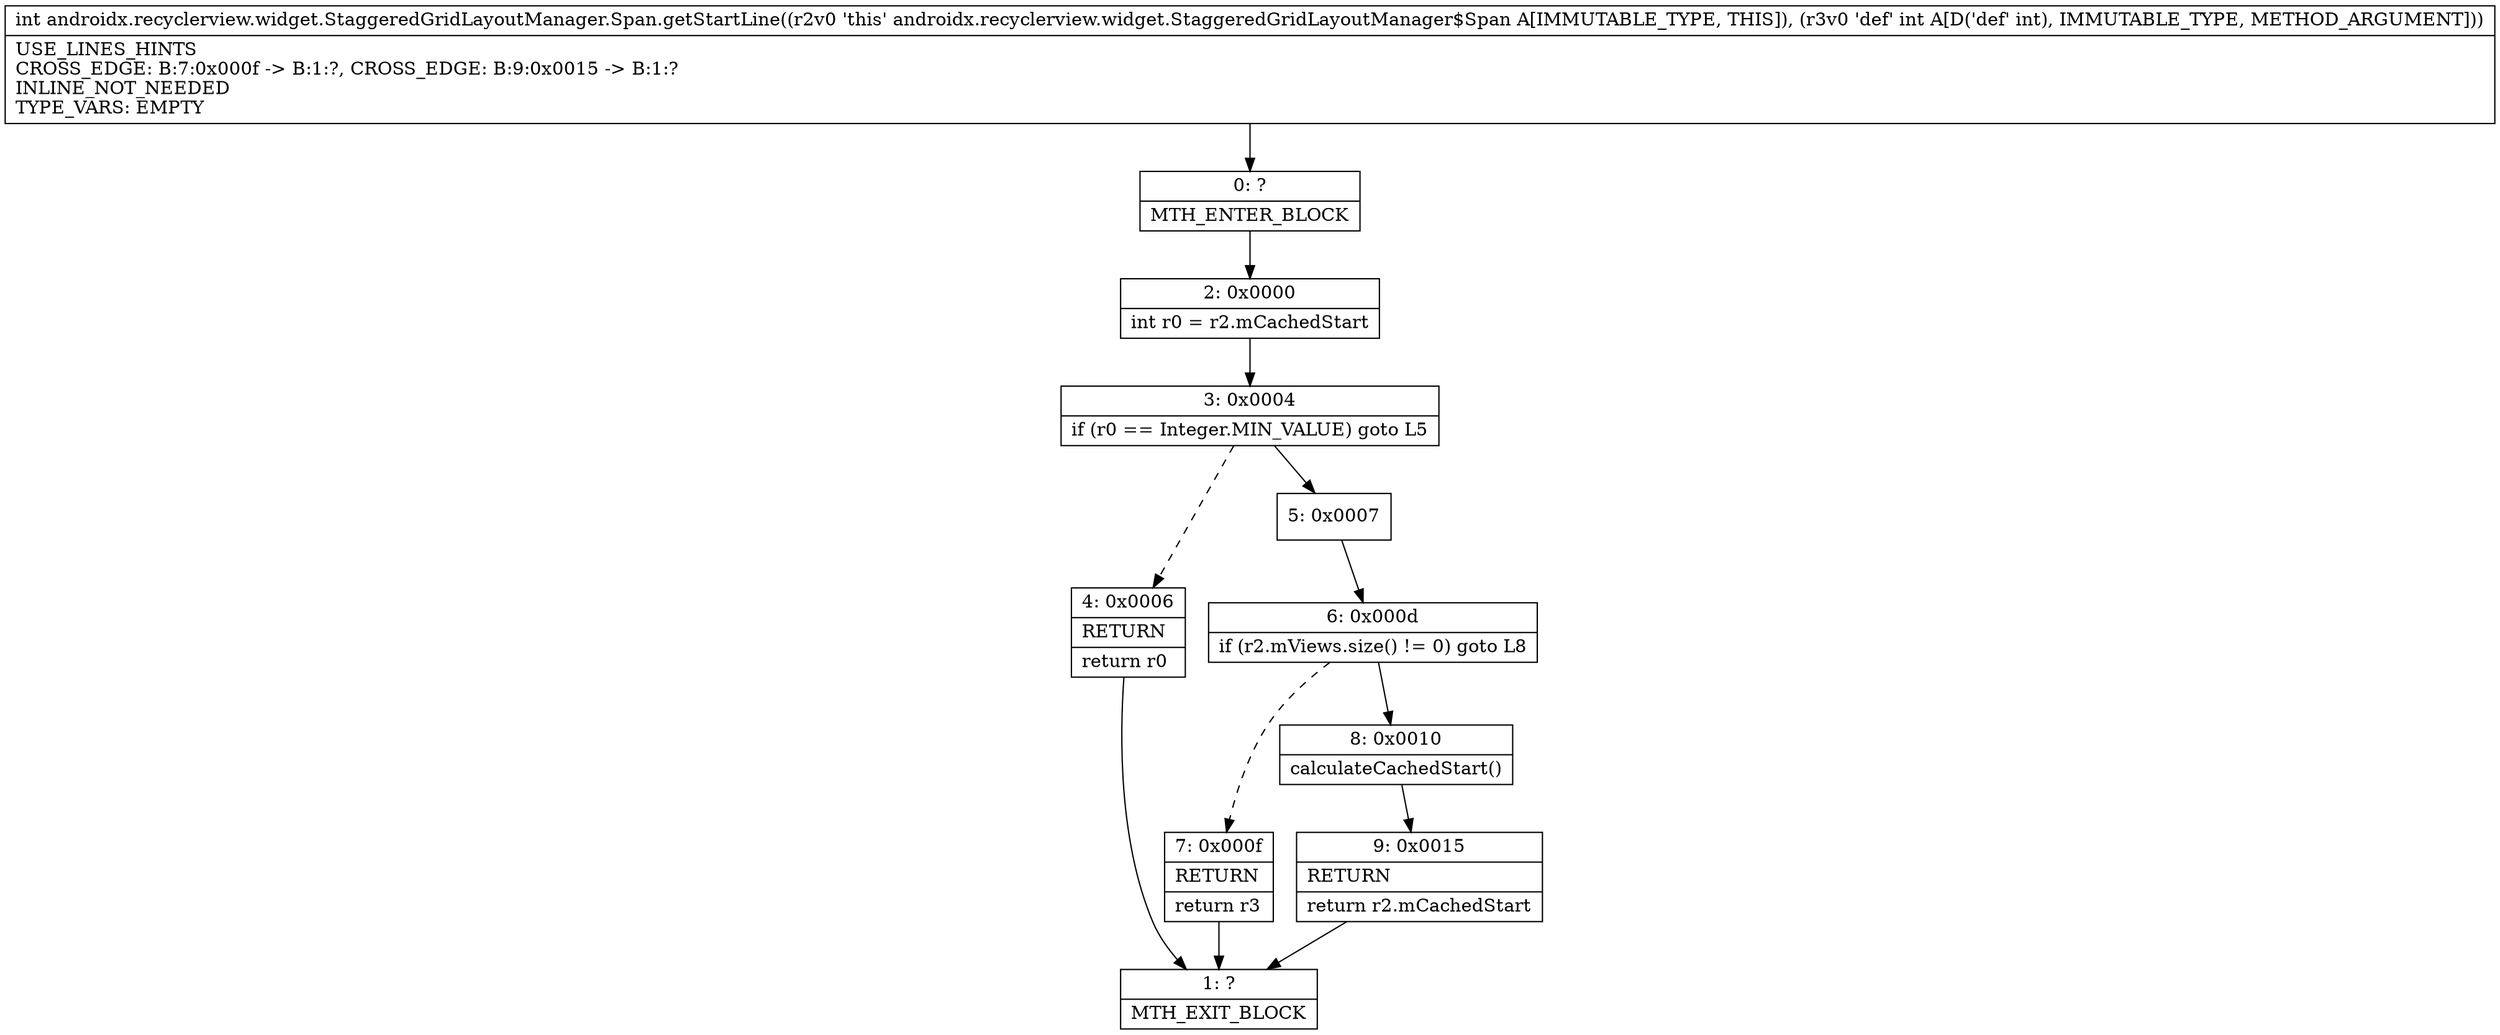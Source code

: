 digraph "CFG forandroidx.recyclerview.widget.StaggeredGridLayoutManager.Span.getStartLine(I)I" {
Node_0 [shape=record,label="{0\:\ ?|MTH_ENTER_BLOCK\l}"];
Node_2 [shape=record,label="{2\:\ 0x0000|int r0 = r2.mCachedStart\l}"];
Node_3 [shape=record,label="{3\:\ 0x0004|if (r0 == Integer.MIN_VALUE) goto L5\l}"];
Node_4 [shape=record,label="{4\:\ 0x0006|RETURN\l|return r0\l}"];
Node_1 [shape=record,label="{1\:\ ?|MTH_EXIT_BLOCK\l}"];
Node_5 [shape=record,label="{5\:\ 0x0007}"];
Node_6 [shape=record,label="{6\:\ 0x000d|if (r2.mViews.size() != 0) goto L8\l}"];
Node_7 [shape=record,label="{7\:\ 0x000f|RETURN\l|return r3\l}"];
Node_8 [shape=record,label="{8\:\ 0x0010|calculateCachedStart()\l}"];
Node_9 [shape=record,label="{9\:\ 0x0015|RETURN\l|return r2.mCachedStart\l}"];
MethodNode[shape=record,label="{int androidx.recyclerview.widget.StaggeredGridLayoutManager.Span.getStartLine((r2v0 'this' androidx.recyclerview.widget.StaggeredGridLayoutManager$Span A[IMMUTABLE_TYPE, THIS]), (r3v0 'def' int A[D('def' int), IMMUTABLE_TYPE, METHOD_ARGUMENT]))  | USE_LINES_HINTS\lCROSS_EDGE: B:7:0x000f \-\> B:1:?, CROSS_EDGE: B:9:0x0015 \-\> B:1:?\lINLINE_NOT_NEEDED\lTYPE_VARS: EMPTY\l}"];
MethodNode -> Node_0;Node_0 -> Node_2;
Node_2 -> Node_3;
Node_3 -> Node_4[style=dashed];
Node_3 -> Node_5;
Node_4 -> Node_1;
Node_5 -> Node_6;
Node_6 -> Node_7[style=dashed];
Node_6 -> Node_8;
Node_7 -> Node_1;
Node_8 -> Node_9;
Node_9 -> Node_1;
}

